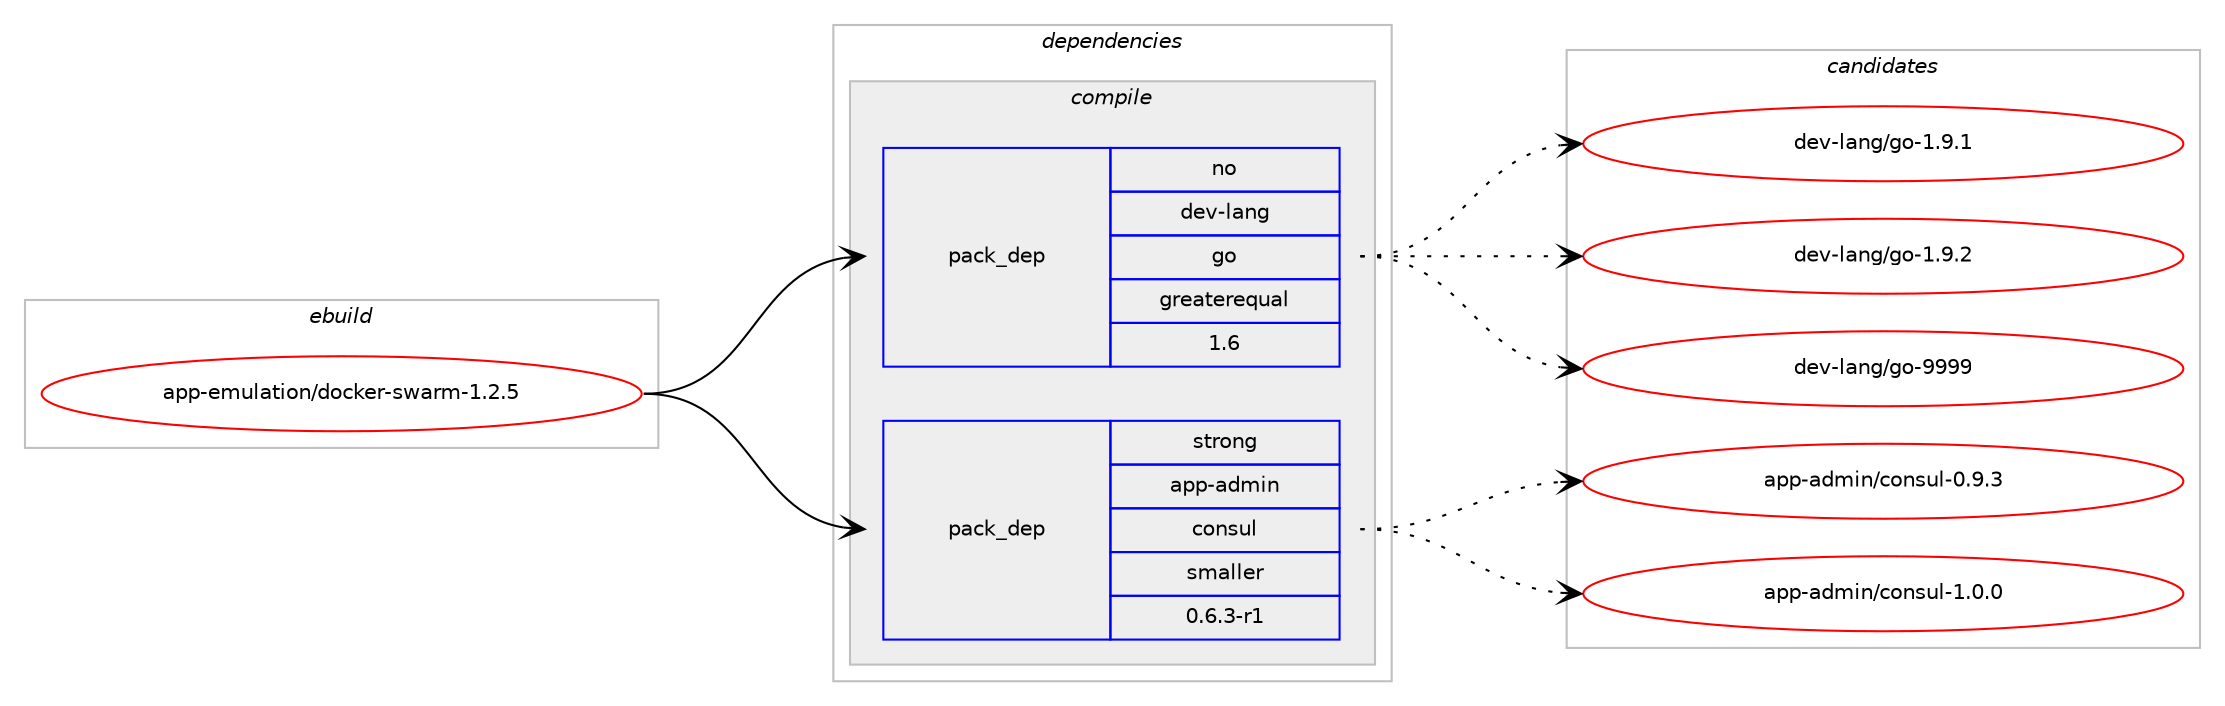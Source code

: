 digraph prolog {

# *************
# Graph options
# *************

newrank=true;
concentrate=true;
compound=true;
graph [rankdir=LR,fontname=Helvetica,fontsize=10,ranksep=1.5];#, ranksep=2.5, nodesep=0.2];
edge  [arrowhead=vee];
node  [fontname=Helvetica,fontsize=10];

# **********
# The ebuild
# **********

subgraph cluster_leftcol {
color=gray;
rank=same;
label=<<i>ebuild</i>>;
id [label="app-emulation/docker-swarm-1.2.5", color=red, width=4, href="../app-emulation/docker-swarm-1.2.5.svg"];
}

# ****************
# The dependencies
# ****************

subgraph cluster_midcol {
color=gray;
label=<<i>dependencies</i>>;
subgraph cluster_compile {
fillcolor="#eeeeee";
style=filled;
label=<<i>compile</i>>;
subgraph pack15993 {
dependency21686 [label=<<TABLE BORDER="0" CELLBORDER="1" CELLSPACING="0" CELLPADDING="4" WIDTH="220"><TR><TD ROWSPAN="6" CELLPADDING="30">pack_dep</TD></TR><TR><TD WIDTH="110">no</TD></TR><TR><TD>dev-lang</TD></TR><TR><TD>go</TD></TR><TR><TD>greaterequal</TD></TR><TR><TD>1.6</TD></TR></TABLE>>, shape=none, color=blue];
}
id:e -> dependency21686:w [weight=20,style="solid",arrowhead="vee"];
subgraph pack15994 {
dependency21687 [label=<<TABLE BORDER="0" CELLBORDER="1" CELLSPACING="0" CELLPADDING="4" WIDTH="220"><TR><TD ROWSPAN="6" CELLPADDING="30">pack_dep</TD></TR><TR><TD WIDTH="110">strong</TD></TR><TR><TD>app-admin</TD></TR><TR><TD>consul</TD></TR><TR><TD>smaller</TD></TR><TR><TD>0.6.3-r1</TD></TR></TABLE>>, shape=none, color=blue];
}
id:e -> dependency21687:w [weight=20,style="solid",arrowhead="vee"];
}
subgraph cluster_compileandrun {
fillcolor="#eeeeee";
style=filled;
label=<<i>compile and run</i>>;
}
subgraph cluster_run {
fillcolor="#eeeeee";
style=filled;
label=<<i>run</i>>;
}
}

# **************
# The candidates
# **************

subgraph cluster_choices {
rank=same;
color=gray;
label=<<i>candidates</i>>;

subgraph choice15993 {
color=black;
nodesep=1;
choice100101118451089711010347103111454946574649 [label="dev-lang/go-1.9.1", color=red, width=4,href="../dev-lang/go-1.9.1.svg"];
choice100101118451089711010347103111454946574650 [label="dev-lang/go-1.9.2", color=red, width=4,href="../dev-lang/go-1.9.2.svg"];
choice1001011184510897110103471031114557575757 [label="dev-lang/go-9999", color=red, width=4,href="../dev-lang/go-9999.svg"];
dependency21686:e -> choice100101118451089711010347103111454946574649:w [style=dotted,weight="100"];
dependency21686:e -> choice100101118451089711010347103111454946574650:w [style=dotted,weight="100"];
dependency21686:e -> choice1001011184510897110103471031114557575757:w [style=dotted,weight="100"];
}
subgraph choice15994 {
color=black;
nodesep=1;
choice9711211245971001091051104799111110115117108454846574651 [label="app-admin/consul-0.9.3", color=red, width=4,href="../app-admin/consul-0.9.3.svg"];
choice9711211245971001091051104799111110115117108454946484648 [label="app-admin/consul-1.0.0", color=red, width=4,href="../app-admin/consul-1.0.0.svg"];
dependency21687:e -> choice9711211245971001091051104799111110115117108454846574651:w [style=dotted,weight="100"];
dependency21687:e -> choice9711211245971001091051104799111110115117108454946484648:w [style=dotted,weight="100"];
}
}

}

